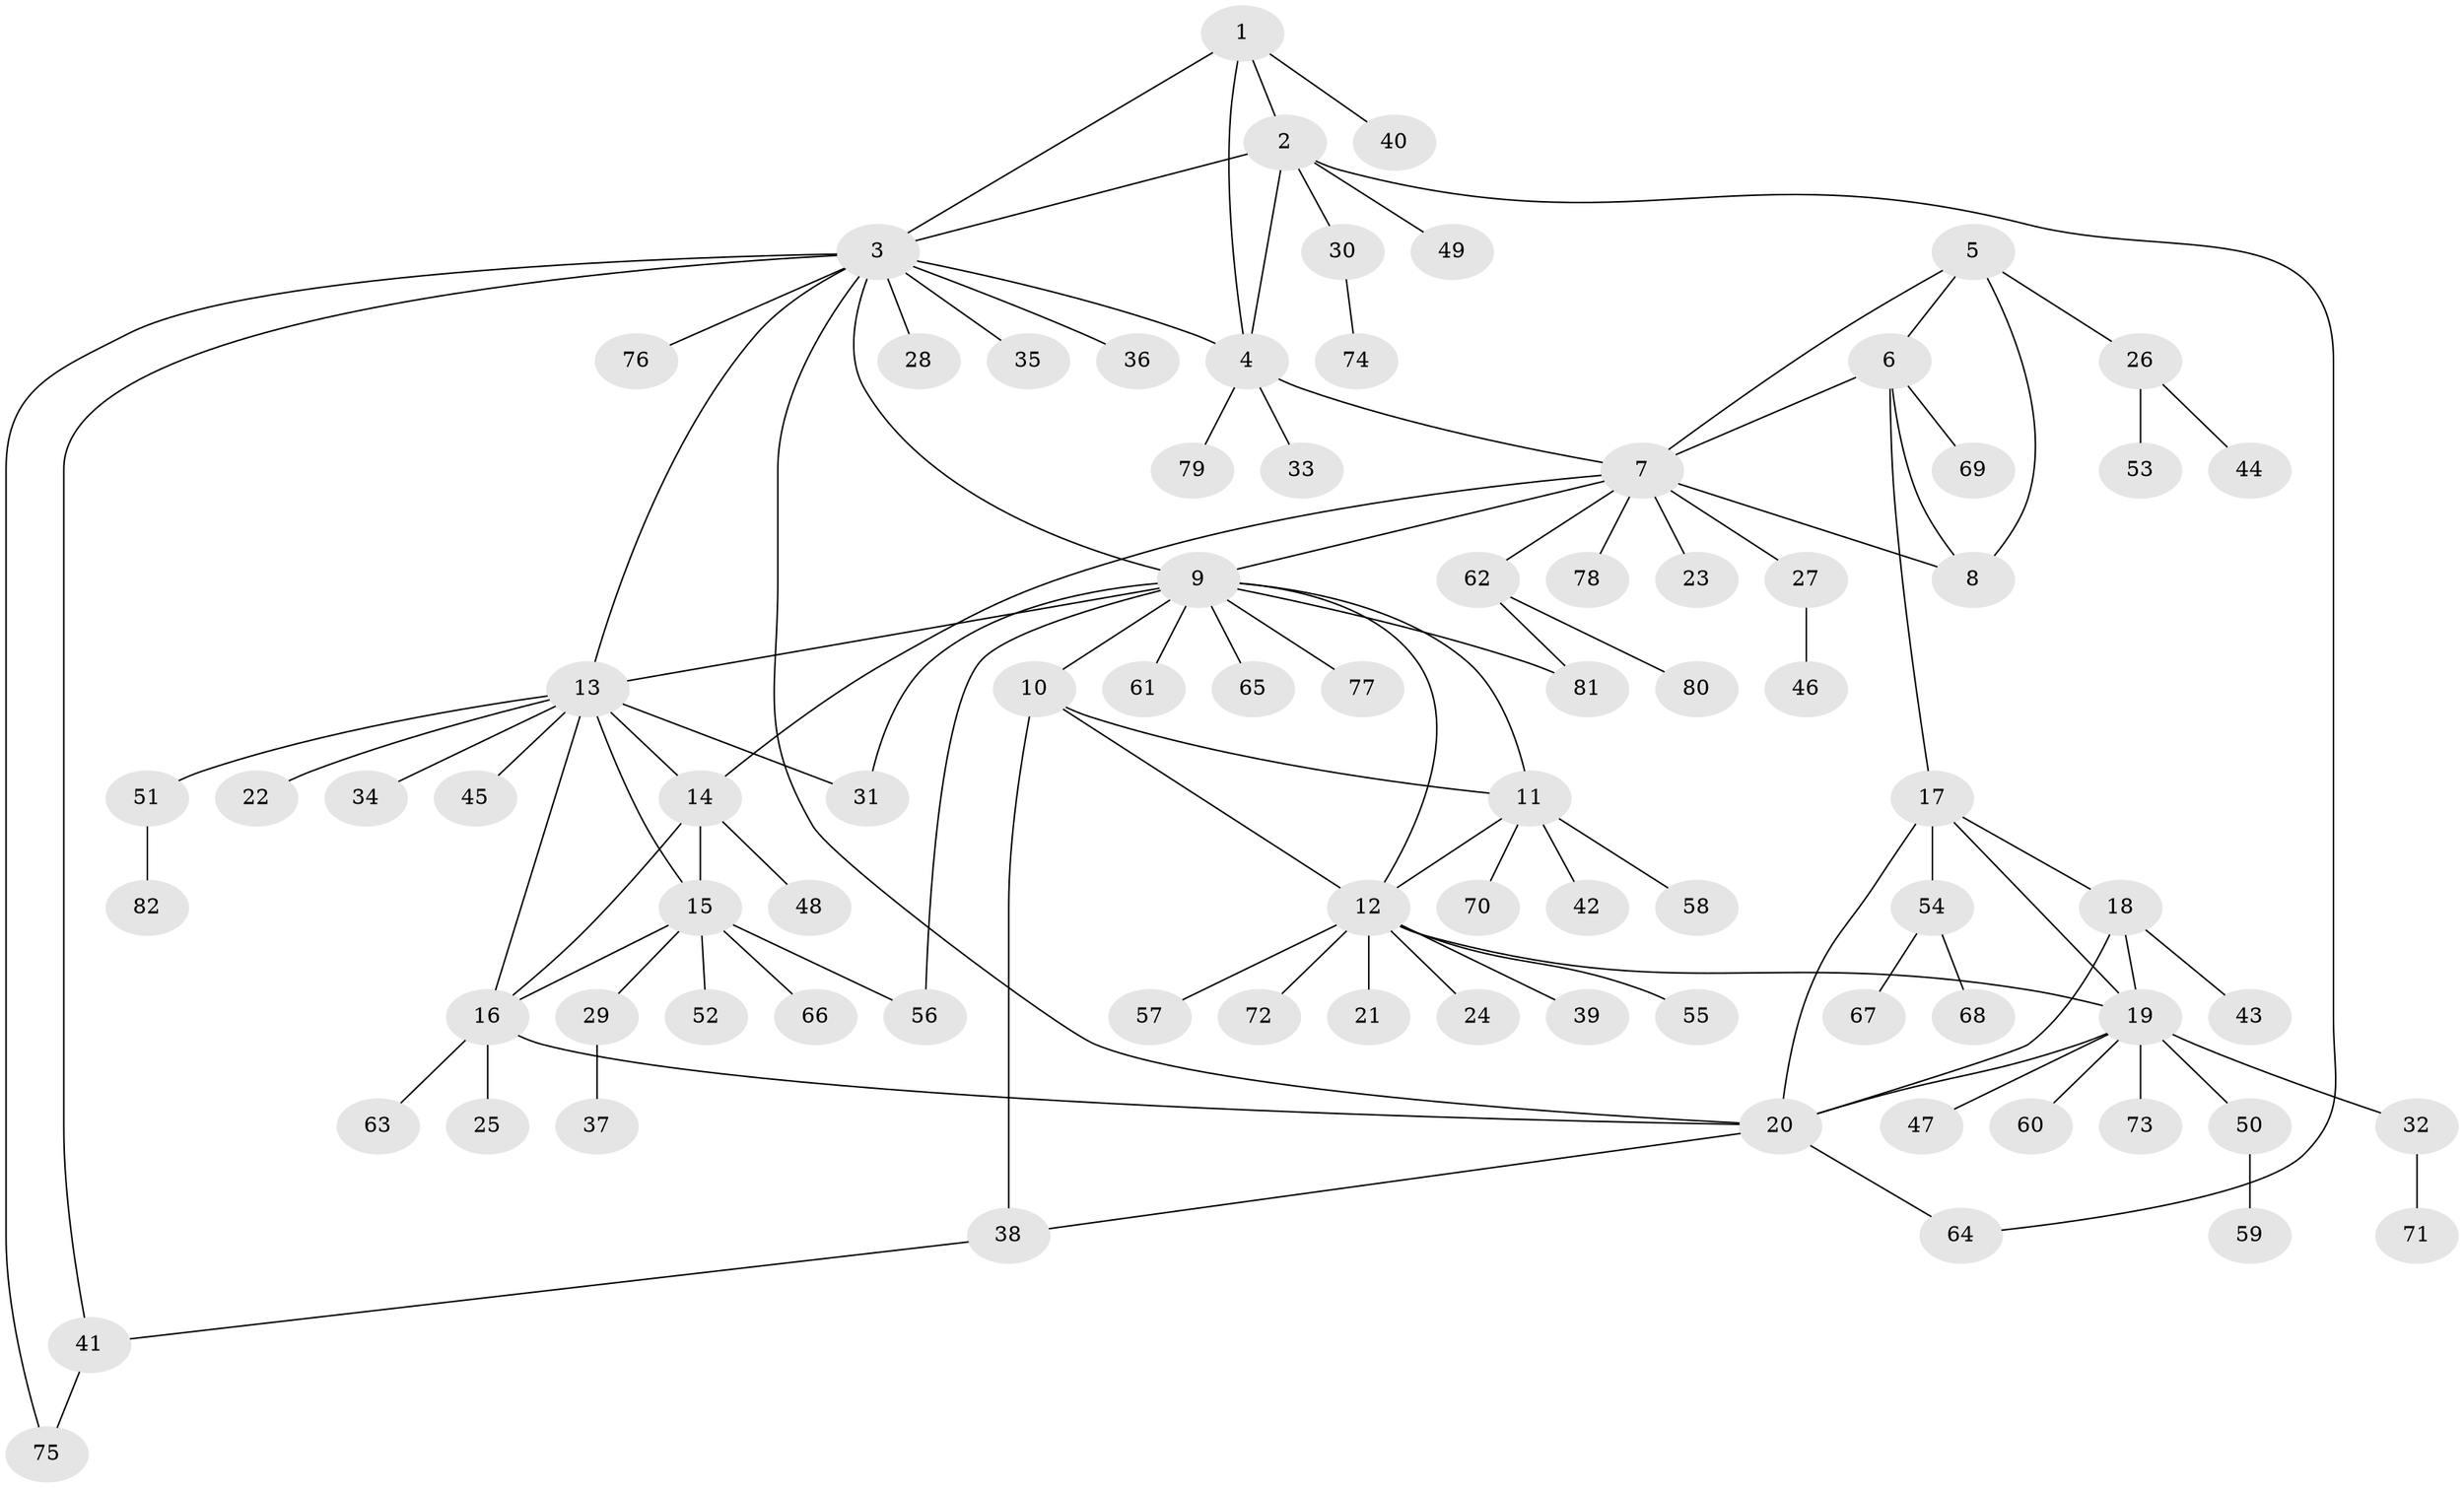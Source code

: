 // Generated by graph-tools (version 1.1) at 2025/15/03/09/25 04:15:55]
// undirected, 82 vertices, 109 edges
graph export_dot {
graph [start="1"]
  node [color=gray90,style=filled];
  1;
  2;
  3;
  4;
  5;
  6;
  7;
  8;
  9;
  10;
  11;
  12;
  13;
  14;
  15;
  16;
  17;
  18;
  19;
  20;
  21;
  22;
  23;
  24;
  25;
  26;
  27;
  28;
  29;
  30;
  31;
  32;
  33;
  34;
  35;
  36;
  37;
  38;
  39;
  40;
  41;
  42;
  43;
  44;
  45;
  46;
  47;
  48;
  49;
  50;
  51;
  52;
  53;
  54;
  55;
  56;
  57;
  58;
  59;
  60;
  61;
  62;
  63;
  64;
  65;
  66;
  67;
  68;
  69;
  70;
  71;
  72;
  73;
  74;
  75;
  76;
  77;
  78;
  79;
  80;
  81;
  82;
  1 -- 2;
  1 -- 3;
  1 -- 4;
  1 -- 40;
  2 -- 3;
  2 -- 4;
  2 -- 30;
  2 -- 49;
  2 -- 64;
  3 -- 4;
  3 -- 9;
  3 -- 13;
  3 -- 20;
  3 -- 28;
  3 -- 35;
  3 -- 36;
  3 -- 41;
  3 -- 75;
  3 -- 76;
  4 -- 7;
  4 -- 33;
  4 -- 79;
  5 -- 6;
  5 -- 7;
  5 -- 8;
  5 -- 26;
  6 -- 7;
  6 -- 8;
  6 -- 17;
  6 -- 69;
  7 -- 8;
  7 -- 9;
  7 -- 14;
  7 -- 23;
  7 -- 27;
  7 -- 62;
  7 -- 78;
  9 -- 10;
  9 -- 11;
  9 -- 12;
  9 -- 13;
  9 -- 31;
  9 -- 56;
  9 -- 61;
  9 -- 65;
  9 -- 77;
  9 -- 81;
  10 -- 11;
  10 -- 12;
  10 -- 38;
  11 -- 12;
  11 -- 42;
  11 -- 58;
  11 -- 70;
  12 -- 19;
  12 -- 21;
  12 -- 24;
  12 -- 39;
  12 -- 55;
  12 -- 57;
  12 -- 72;
  13 -- 14;
  13 -- 15;
  13 -- 16;
  13 -- 22;
  13 -- 31;
  13 -- 34;
  13 -- 45;
  13 -- 51;
  14 -- 15;
  14 -- 16;
  14 -- 48;
  15 -- 16;
  15 -- 29;
  15 -- 52;
  15 -- 56;
  15 -- 66;
  16 -- 20;
  16 -- 25;
  16 -- 63;
  17 -- 18;
  17 -- 19;
  17 -- 20;
  17 -- 54;
  18 -- 19;
  18 -- 20;
  18 -- 43;
  19 -- 20;
  19 -- 32;
  19 -- 47;
  19 -- 50;
  19 -- 60;
  19 -- 73;
  20 -- 38;
  20 -- 64;
  26 -- 44;
  26 -- 53;
  27 -- 46;
  29 -- 37;
  30 -- 74;
  32 -- 71;
  38 -- 41;
  41 -- 75;
  50 -- 59;
  51 -- 82;
  54 -- 67;
  54 -- 68;
  62 -- 80;
  62 -- 81;
}
